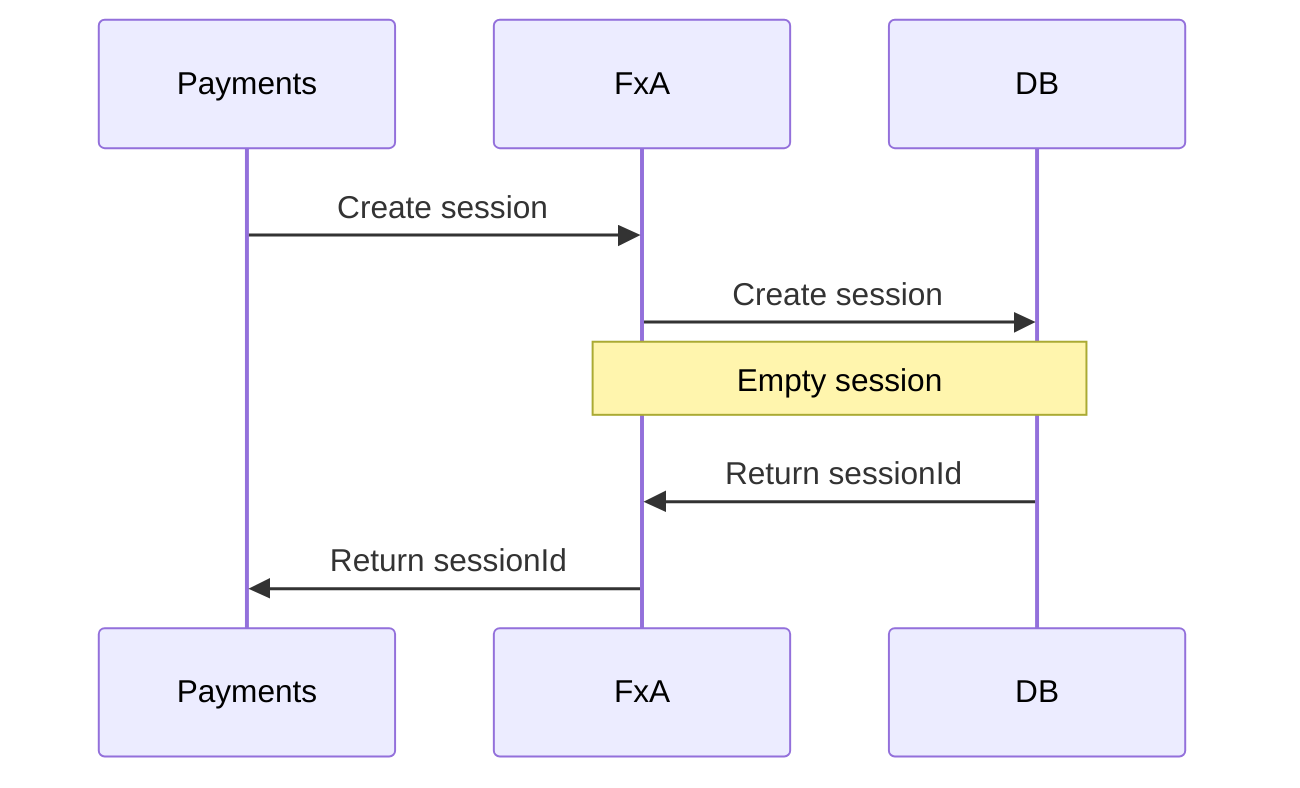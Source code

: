 sequenceDiagram
    participant P as Payments
    participant F as FxA
    participant D as DB

    P->>F: Create session
    F->>D: Create session 
    Note over F,D: Empty session
    D->>F: Return sessionId
    F->>P: Return sessionId